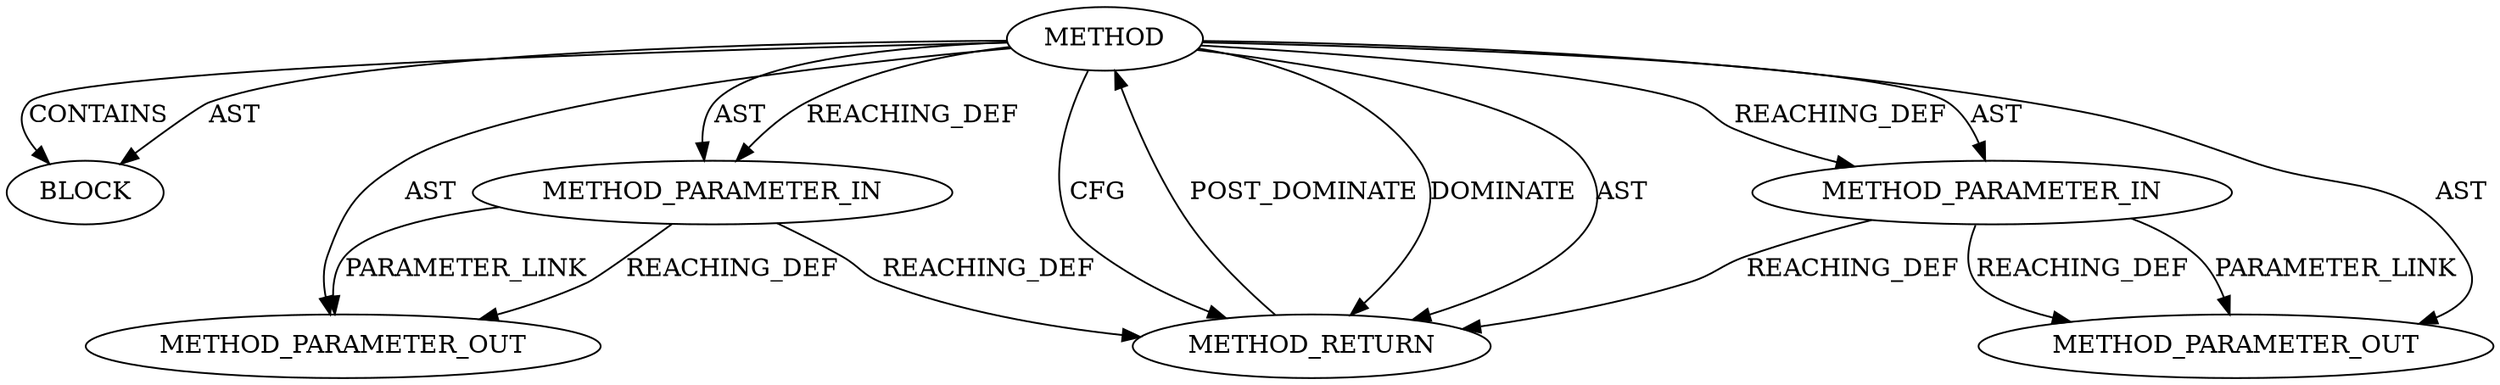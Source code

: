 digraph {
  12264 [label=BLOCK ORDER=1 ARGUMENT_INDEX=1 CODE="<empty>" TYPE_FULL_NAME="ANY"]
  12263 [label=METHOD_PARAMETER_IN ORDER=2 CODE="p2" IS_VARIADIC=false TYPE_FULL_NAME="ANY" EVALUATION_STRATEGY="BY_VALUE" INDEX=2 NAME="p2"]
  12261 [label=METHOD AST_PARENT_TYPE="NAMESPACE_BLOCK" AST_PARENT_FULL_NAME="<global>" ORDER=0 CODE="<empty>" FULL_NAME="<operator>.logicalOr" IS_EXTERNAL=true FILENAME="<empty>" SIGNATURE="" NAME="<operator>.logicalOr"]
  12262 [label=METHOD_PARAMETER_IN ORDER=1 CODE="p1" IS_VARIADIC=false TYPE_FULL_NAME="ANY" EVALUATION_STRATEGY="BY_VALUE" INDEX=1 NAME="p1"]
  13360 [label=METHOD_PARAMETER_OUT ORDER=2 CODE="p2" IS_VARIADIC=false TYPE_FULL_NAME="ANY" EVALUATION_STRATEGY="BY_VALUE" INDEX=2 NAME="p2"]
  12265 [label=METHOD_RETURN ORDER=2 CODE="RET" TYPE_FULL_NAME="ANY" EVALUATION_STRATEGY="BY_VALUE"]
  13359 [label=METHOD_PARAMETER_OUT ORDER=1 CODE="p1" IS_VARIADIC=false TYPE_FULL_NAME="ANY" EVALUATION_STRATEGY="BY_VALUE" INDEX=1 NAME="p1"]
  12261 -> 12265 [label=CFG ]
  12261 -> 12263 [label=AST ]
  12261 -> 12262 [label=REACHING_DEF VARIABLE=""]
  12261 -> 13360 [label=AST ]
  12261 -> 12263 [label=REACHING_DEF VARIABLE=""]
  12261 -> 12262 [label=AST ]
  12262 -> 13359 [label=PARAMETER_LINK ]
  12265 -> 12261 [label=POST_DOMINATE ]
  12261 -> 12265 [label=DOMINATE ]
  12263 -> 13360 [label=PARAMETER_LINK ]
  12262 -> 13359 [label=REACHING_DEF VARIABLE="p1"]
  12261 -> 12264 [label=CONTAINS ]
  12262 -> 12265 [label=REACHING_DEF VARIABLE="p1"]
  12261 -> 13359 [label=AST ]
  12261 -> 12264 [label=AST ]
  12263 -> 12265 [label=REACHING_DEF VARIABLE="p2"]
  12263 -> 13360 [label=REACHING_DEF VARIABLE="p2"]
  12261 -> 12265 [label=AST ]
}
